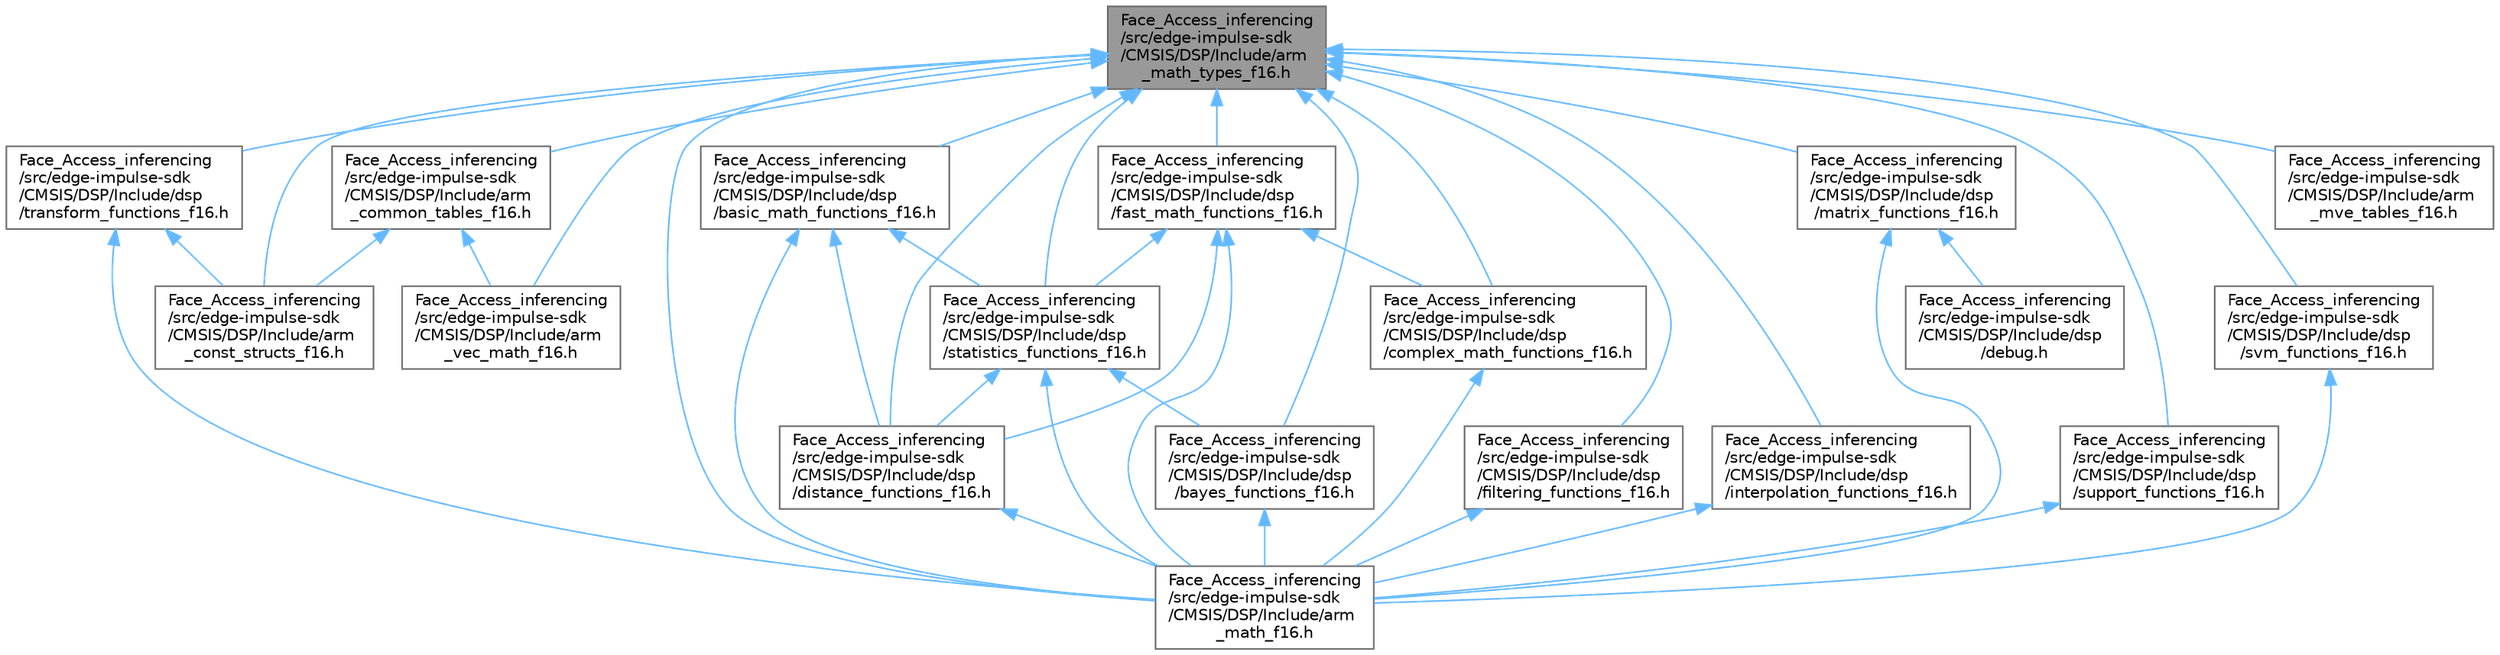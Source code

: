 digraph "Face_Access_inferencing/src/edge-impulse-sdk/CMSIS/DSP/Include/arm_math_types_f16.h"
{
 // LATEX_PDF_SIZE
  bgcolor="transparent";
  edge [fontname=Helvetica,fontsize=10,labelfontname=Helvetica,labelfontsize=10];
  node [fontname=Helvetica,fontsize=10,shape=box,height=0.2,width=0.4];
  Node1 [id="Node000001",label="Face_Access_inferencing\l/src/edge-impulse-sdk\l/CMSIS/DSP/Include/arm\l_math_types_f16.h",height=0.2,width=0.4,color="gray40", fillcolor="grey60", style="filled", fontcolor="black",tooltip=" "];
  Node1 -> Node2 [id="edge41_Node000001_Node000002",dir="back",color="steelblue1",style="solid",tooltip=" "];
  Node2 [id="Node000002",label="Face_Access_inferencing\l/src/edge-impulse-sdk\l/CMSIS/DSP/Include/arm\l_common_tables_f16.h",height=0.2,width=0.4,color="grey40", fillcolor="white", style="filled",URL="$arm__common__tables__f16_8h.html",tooltip=" "];
  Node2 -> Node3 [id="edge42_Node000002_Node000003",dir="back",color="steelblue1",style="solid",tooltip=" "];
  Node3 [id="Node000003",label="Face_Access_inferencing\l/src/edge-impulse-sdk\l/CMSIS/DSP/Include/arm\l_const_structs_f16.h",height=0.2,width=0.4,color="grey40", fillcolor="white", style="filled",URL="$arm__const__structs__f16_8h.html",tooltip=" "];
  Node2 -> Node4 [id="edge43_Node000002_Node000004",dir="back",color="steelblue1",style="solid",tooltip=" "];
  Node4 [id="Node000004",label="Face_Access_inferencing\l/src/edge-impulse-sdk\l/CMSIS/DSP/Include/arm\l_vec_math_f16.h",height=0.2,width=0.4,color="grey40", fillcolor="white", style="filled",URL="$arm__vec__math__f16_8h.html",tooltip=" "];
  Node1 -> Node3 [id="edge44_Node000001_Node000003",dir="back",color="steelblue1",style="solid",tooltip=" "];
  Node1 -> Node5 [id="edge45_Node000001_Node000005",dir="back",color="steelblue1",style="solid",tooltip=" "];
  Node5 [id="Node000005",label="Face_Access_inferencing\l/src/edge-impulse-sdk\l/CMSIS/DSP/Include/arm\l_math_f16.h",height=0.2,width=0.4,color="grey40", fillcolor="white", style="filled",URL="$arm__math__f16_8h.html",tooltip=" "];
  Node1 -> Node6 [id="edge46_Node000001_Node000006",dir="back",color="steelblue1",style="solid",tooltip=" "];
  Node6 [id="Node000006",label="Face_Access_inferencing\l/src/edge-impulse-sdk\l/CMSIS/DSP/Include/arm\l_mve_tables_f16.h",height=0.2,width=0.4,color="grey40", fillcolor="white", style="filled",URL="$arm__mve__tables__f16_8h.html",tooltip=" "];
  Node1 -> Node4 [id="edge47_Node000001_Node000004",dir="back",color="steelblue1",style="solid",tooltip=" "];
  Node1 -> Node7 [id="edge48_Node000001_Node000007",dir="back",color="steelblue1",style="solid",tooltip=" "];
  Node7 [id="Node000007",label="Face_Access_inferencing\l/src/edge-impulse-sdk\l/CMSIS/DSP/Include/dsp\l/basic_math_functions_f16.h",height=0.2,width=0.4,color="grey40", fillcolor="white", style="filled",URL="$basic__math__functions__f16_8h.html",tooltip=" "];
  Node7 -> Node5 [id="edge49_Node000007_Node000005",dir="back",color="steelblue1",style="solid",tooltip=" "];
  Node7 -> Node8 [id="edge50_Node000007_Node000008",dir="back",color="steelblue1",style="solid",tooltip=" "];
  Node8 [id="Node000008",label="Face_Access_inferencing\l/src/edge-impulse-sdk\l/CMSIS/DSP/Include/dsp\l/distance_functions_f16.h",height=0.2,width=0.4,color="grey40", fillcolor="white", style="filled",URL="$distance__functions__f16_8h.html",tooltip=" "];
  Node8 -> Node5 [id="edge51_Node000008_Node000005",dir="back",color="steelblue1",style="solid",tooltip=" "];
  Node7 -> Node9 [id="edge52_Node000007_Node000009",dir="back",color="steelblue1",style="solid",tooltip=" "];
  Node9 [id="Node000009",label="Face_Access_inferencing\l/src/edge-impulse-sdk\l/CMSIS/DSP/Include/dsp\l/statistics_functions_f16.h",height=0.2,width=0.4,color="grey40", fillcolor="white", style="filled",URL="$statistics__functions__f16_8h.html",tooltip=" "];
  Node9 -> Node5 [id="edge53_Node000009_Node000005",dir="back",color="steelblue1",style="solid",tooltip=" "];
  Node9 -> Node10 [id="edge54_Node000009_Node000010",dir="back",color="steelblue1",style="solid",tooltip=" "];
  Node10 [id="Node000010",label="Face_Access_inferencing\l/src/edge-impulse-sdk\l/CMSIS/DSP/Include/dsp\l/bayes_functions_f16.h",height=0.2,width=0.4,color="grey40", fillcolor="white", style="filled",URL="$bayes__functions__f16_8h.html",tooltip=" "];
  Node10 -> Node5 [id="edge55_Node000010_Node000005",dir="back",color="steelblue1",style="solid",tooltip=" "];
  Node9 -> Node8 [id="edge56_Node000009_Node000008",dir="back",color="steelblue1",style="solid",tooltip=" "];
  Node1 -> Node10 [id="edge57_Node000001_Node000010",dir="back",color="steelblue1",style="solid",tooltip=" "];
  Node1 -> Node11 [id="edge58_Node000001_Node000011",dir="back",color="steelblue1",style="solid",tooltip=" "];
  Node11 [id="Node000011",label="Face_Access_inferencing\l/src/edge-impulse-sdk\l/CMSIS/DSP/Include/dsp\l/complex_math_functions_f16.h",height=0.2,width=0.4,color="grey40", fillcolor="white", style="filled",URL="$complex__math__functions__f16_8h.html",tooltip=" "];
  Node11 -> Node5 [id="edge59_Node000011_Node000005",dir="back",color="steelblue1",style="solid",tooltip=" "];
  Node1 -> Node8 [id="edge60_Node000001_Node000008",dir="back",color="steelblue1",style="solid",tooltip=" "];
  Node1 -> Node12 [id="edge61_Node000001_Node000012",dir="back",color="steelblue1",style="solid",tooltip=" "];
  Node12 [id="Node000012",label="Face_Access_inferencing\l/src/edge-impulse-sdk\l/CMSIS/DSP/Include/dsp\l/fast_math_functions_f16.h",height=0.2,width=0.4,color="grey40", fillcolor="white", style="filled",URL="$fast__math__functions__f16_8h.html",tooltip=" "];
  Node12 -> Node5 [id="edge62_Node000012_Node000005",dir="back",color="steelblue1",style="solid",tooltip=" "];
  Node12 -> Node11 [id="edge63_Node000012_Node000011",dir="back",color="steelblue1",style="solid",tooltip=" "];
  Node12 -> Node8 [id="edge64_Node000012_Node000008",dir="back",color="steelblue1",style="solid",tooltip=" "];
  Node12 -> Node9 [id="edge65_Node000012_Node000009",dir="back",color="steelblue1",style="solid",tooltip=" "];
  Node1 -> Node13 [id="edge66_Node000001_Node000013",dir="back",color="steelblue1",style="solid",tooltip=" "];
  Node13 [id="Node000013",label="Face_Access_inferencing\l/src/edge-impulse-sdk\l/CMSIS/DSP/Include/dsp\l/filtering_functions_f16.h",height=0.2,width=0.4,color="grey40", fillcolor="white", style="filled",URL="$filtering__functions__f16_8h.html",tooltip=" "];
  Node13 -> Node5 [id="edge67_Node000013_Node000005",dir="back",color="steelblue1",style="solid",tooltip=" "];
  Node1 -> Node14 [id="edge68_Node000001_Node000014",dir="back",color="steelblue1",style="solid",tooltip=" "];
  Node14 [id="Node000014",label="Face_Access_inferencing\l/src/edge-impulse-sdk\l/CMSIS/DSP/Include/dsp\l/interpolation_functions_f16.h",height=0.2,width=0.4,color="grey40", fillcolor="white", style="filled",URL="$interpolation__functions__f16_8h.html",tooltip=" "];
  Node14 -> Node5 [id="edge69_Node000014_Node000005",dir="back",color="steelblue1",style="solid",tooltip=" "];
  Node1 -> Node15 [id="edge70_Node000001_Node000015",dir="back",color="steelblue1",style="solid",tooltip=" "];
  Node15 [id="Node000015",label="Face_Access_inferencing\l/src/edge-impulse-sdk\l/CMSIS/DSP/Include/dsp\l/matrix_functions_f16.h",height=0.2,width=0.4,color="grey40", fillcolor="white", style="filled",URL="$matrix__functions__f16_8h.html",tooltip=" "];
  Node15 -> Node5 [id="edge71_Node000015_Node000005",dir="back",color="steelblue1",style="solid",tooltip=" "];
  Node15 -> Node16 [id="edge72_Node000015_Node000016",dir="back",color="steelblue1",style="solid",tooltip=" "];
  Node16 [id="Node000016",label="Face_Access_inferencing\l/src/edge-impulse-sdk\l/CMSIS/DSP/Include/dsp\l/debug.h",height=0.2,width=0.4,color="grey40", fillcolor="white", style="filled",URL="$debug_8h.html",tooltip=" "];
  Node1 -> Node9 [id="edge73_Node000001_Node000009",dir="back",color="steelblue1",style="solid",tooltip=" "];
  Node1 -> Node17 [id="edge74_Node000001_Node000017",dir="back",color="steelblue1",style="solid",tooltip=" "];
  Node17 [id="Node000017",label="Face_Access_inferencing\l/src/edge-impulse-sdk\l/CMSIS/DSP/Include/dsp\l/support_functions_f16.h",height=0.2,width=0.4,color="grey40", fillcolor="white", style="filled",URL="$support__functions__f16_8h.html",tooltip=" "];
  Node17 -> Node5 [id="edge75_Node000017_Node000005",dir="back",color="steelblue1",style="solid",tooltip=" "];
  Node1 -> Node18 [id="edge76_Node000001_Node000018",dir="back",color="steelblue1",style="solid",tooltip=" "];
  Node18 [id="Node000018",label="Face_Access_inferencing\l/src/edge-impulse-sdk\l/CMSIS/DSP/Include/dsp\l/svm_functions_f16.h",height=0.2,width=0.4,color="grey40", fillcolor="white", style="filled",URL="$svm__functions__f16_8h.html",tooltip=" "];
  Node18 -> Node5 [id="edge77_Node000018_Node000005",dir="back",color="steelblue1",style="solid",tooltip=" "];
  Node1 -> Node19 [id="edge78_Node000001_Node000019",dir="back",color="steelblue1",style="solid",tooltip=" "];
  Node19 [id="Node000019",label="Face_Access_inferencing\l/src/edge-impulse-sdk\l/CMSIS/DSP/Include/dsp\l/transform_functions_f16.h",height=0.2,width=0.4,color="grey40", fillcolor="white", style="filled",URL="$transform__functions__f16_8h.html",tooltip=" "];
  Node19 -> Node3 [id="edge79_Node000019_Node000003",dir="back",color="steelblue1",style="solid",tooltip=" "];
  Node19 -> Node5 [id="edge80_Node000019_Node000005",dir="back",color="steelblue1",style="solid",tooltip=" "];
}
